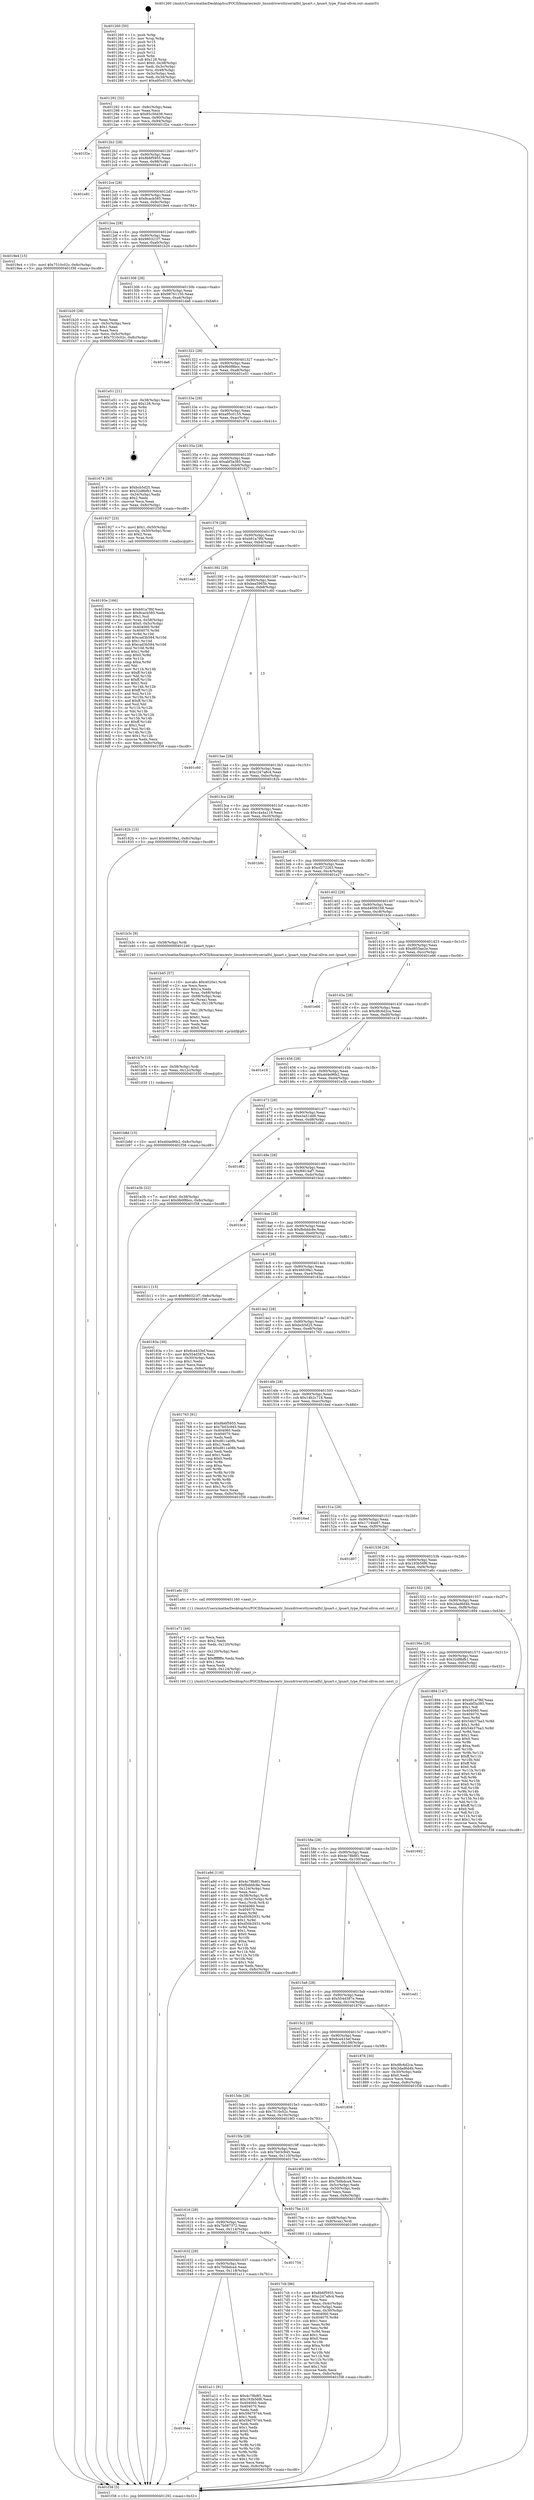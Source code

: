 digraph "0x401260" {
  label = "0x401260 (/mnt/c/Users/mathe/Desktop/tcc/POCII/binaries/extr_linuxdriversttyserialfsl_lpuart.c_lpuart_type_Final-ollvm.out::main(0))"
  labelloc = "t"
  node[shape=record]

  Entry [label="",width=0.3,height=0.3,shape=circle,fillcolor=black,style=filled]
  "0x401292" [label="{
     0x401292 [32]\l
     | [instrs]\l
     &nbsp;&nbsp;0x401292 \<+6\>: mov -0x8c(%rbp),%eax\l
     &nbsp;&nbsp;0x401298 \<+2\>: mov %eax,%ecx\l
     &nbsp;&nbsp;0x40129a \<+6\>: sub $0x85c56d38,%ecx\l
     &nbsp;&nbsp;0x4012a0 \<+6\>: mov %eax,-0x90(%rbp)\l
     &nbsp;&nbsp;0x4012a6 \<+6\>: mov %ecx,-0x94(%rbp)\l
     &nbsp;&nbsp;0x4012ac \<+6\>: je 0000000000401f2e \<main+0xcce\>\l
  }"]
  "0x401f2e" [label="{
     0x401f2e\l
  }", style=dashed]
  "0x4012b2" [label="{
     0x4012b2 [28]\l
     | [instrs]\l
     &nbsp;&nbsp;0x4012b2 \<+5\>: jmp 00000000004012b7 \<main+0x57\>\l
     &nbsp;&nbsp;0x4012b7 \<+6\>: mov -0x90(%rbp),%eax\l
     &nbsp;&nbsp;0x4012bd \<+5\>: sub $0x8b6f5955,%eax\l
     &nbsp;&nbsp;0x4012c2 \<+6\>: mov %eax,-0x98(%rbp)\l
     &nbsp;&nbsp;0x4012c8 \<+6\>: je 0000000000401e81 \<main+0xc21\>\l
  }"]
  Exit [label="",width=0.3,height=0.3,shape=circle,fillcolor=black,style=filled,peripheries=2]
  "0x401e81" [label="{
     0x401e81\l
  }", style=dashed]
  "0x4012ce" [label="{
     0x4012ce [28]\l
     | [instrs]\l
     &nbsp;&nbsp;0x4012ce \<+5\>: jmp 00000000004012d3 \<main+0x73\>\l
     &nbsp;&nbsp;0x4012d3 \<+6\>: mov -0x90(%rbp),%eax\l
     &nbsp;&nbsp;0x4012d9 \<+5\>: sub $0x8cacb585,%eax\l
     &nbsp;&nbsp;0x4012de \<+6\>: mov %eax,-0x9c(%rbp)\l
     &nbsp;&nbsp;0x4012e4 \<+6\>: je 00000000004019e4 \<main+0x784\>\l
  }"]
  "0x401b8d" [label="{
     0x401b8d [15]\l
     | [instrs]\l
     &nbsp;&nbsp;0x401b8d \<+10\>: movl $0xdd4e96b2,-0x8c(%rbp)\l
     &nbsp;&nbsp;0x401b97 \<+5\>: jmp 0000000000401f38 \<main+0xcd8\>\l
  }"]
  "0x4019e4" [label="{
     0x4019e4 [15]\l
     | [instrs]\l
     &nbsp;&nbsp;0x4019e4 \<+10\>: movl $0x7510c02c,-0x8c(%rbp)\l
     &nbsp;&nbsp;0x4019ee \<+5\>: jmp 0000000000401f38 \<main+0xcd8\>\l
  }"]
  "0x4012ea" [label="{
     0x4012ea [28]\l
     | [instrs]\l
     &nbsp;&nbsp;0x4012ea \<+5\>: jmp 00000000004012ef \<main+0x8f\>\l
     &nbsp;&nbsp;0x4012ef \<+6\>: mov -0x90(%rbp),%eax\l
     &nbsp;&nbsp;0x4012f5 \<+5\>: sub $0x980321f7,%eax\l
     &nbsp;&nbsp;0x4012fa \<+6\>: mov %eax,-0xa0(%rbp)\l
     &nbsp;&nbsp;0x401300 \<+6\>: je 0000000000401b20 \<main+0x8c0\>\l
  }"]
  "0x401b7e" [label="{
     0x401b7e [15]\l
     | [instrs]\l
     &nbsp;&nbsp;0x401b7e \<+4\>: mov -0x58(%rbp),%rdi\l
     &nbsp;&nbsp;0x401b82 \<+6\>: mov %eax,-0x12c(%rbp)\l
     &nbsp;&nbsp;0x401b88 \<+5\>: call 0000000000401030 \<free@plt\>\l
     | [calls]\l
     &nbsp;&nbsp;0x401030 \{1\} (unknown)\l
  }"]
  "0x401b20" [label="{
     0x401b20 [28]\l
     | [instrs]\l
     &nbsp;&nbsp;0x401b20 \<+2\>: xor %eax,%eax\l
     &nbsp;&nbsp;0x401b22 \<+3\>: mov -0x5c(%rbp),%ecx\l
     &nbsp;&nbsp;0x401b25 \<+3\>: sub $0x1,%eax\l
     &nbsp;&nbsp;0x401b28 \<+2\>: sub %eax,%ecx\l
     &nbsp;&nbsp;0x401b2a \<+3\>: mov %ecx,-0x5c(%rbp)\l
     &nbsp;&nbsp;0x401b2d \<+10\>: movl $0x7510c02c,-0x8c(%rbp)\l
     &nbsp;&nbsp;0x401b37 \<+5\>: jmp 0000000000401f38 \<main+0xcd8\>\l
  }"]
  "0x401306" [label="{
     0x401306 [28]\l
     | [instrs]\l
     &nbsp;&nbsp;0x401306 \<+5\>: jmp 000000000040130b \<main+0xab\>\l
     &nbsp;&nbsp;0x40130b \<+6\>: mov -0x90(%rbp),%eax\l
     &nbsp;&nbsp;0x401311 \<+5\>: sub $0x98761150,%eax\l
     &nbsp;&nbsp;0x401316 \<+6\>: mov %eax,-0xa4(%rbp)\l
     &nbsp;&nbsp;0x40131c \<+6\>: je 0000000000401da6 \<main+0xb46\>\l
  }"]
  "0x401b45" [label="{
     0x401b45 [57]\l
     | [instrs]\l
     &nbsp;&nbsp;0x401b45 \<+10\>: movabs $0x4020e1,%rdi\l
     &nbsp;&nbsp;0x401b4f \<+2\>: xor %ecx,%ecx\l
     &nbsp;&nbsp;0x401b51 \<+5\>: mov $0x1a,%edx\l
     &nbsp;&nbsp;0x401b56 \<+4\>: mov %rax,-0x68(%rbp)\l
     &nbsp;&nbsp;0x401b5a \<+4\>: mov -0x68(%rbp),%rax\l
     &nbsp;&nbsp;0x401b5e \<+3\>: movsbl (%rax),%eax\l
     &nbsp;&nbsp;0x401b61 \<+6\>: mov %edx,-0x128(%rbp)\l
     &nbsp;&nbsp;0x401b67 \<+1\>: cltd\l
     &nbsp;&nbsp;0x401b68 \<+6\>: mov -0x128(%rbp),%esi\l
     &nbsp;&nbsp;0x401b6e \<+2\>: idiv %esi\l
     &nbsp;&nbsp;0x401b70 \<+3\>: sub $0x61,%ecx\l
     &nbsp;&nbsp;0x401b73 \<+2\>: sub %ecx,%edx\l
     &nbsp;&nbsp;0x401b75 \<+2\>: mov %edx,%esi\l
     &nbsp;&nbsp;0x401b77 \<+2\>: mov $0x0,%al\l
     &nbsp;&nbsp;0x401b79 \<+5\>: call 0000000000401040 \<printf@plt\>\l
     | [calls]\l
     &nbsp;&nbsp;0x401040 \{1\} (unknown)\l
  }"]
  "0x401da6" [label="{
     0x401da6\l
  }", style=dashed]
  "0x401322" [label="{
     0x401322 [28]\l
     | [instrs]\l
     &nbsp;&nbsp;0x401322 \<+5\>: jmp 0000000000401327 \<main+0xc7\>\l
     &nbsp;&nbsp;0x401327 \<+6\>: mov -0x90(%rbp),%eax\l
     &nbsp;&nbsp;0x40132d \<+5\>: sub $0x9b0f8bcc,%eax\l
     &nbsp;&nbsp;0x401332 \<+6\>: mov %eax,-0xa8(%rbp)\l
     &nbsp;&nbsp;0x401338 \<+6\>: je 0000000000401e51 \<main+0xbf1\>\l
  }"]
  "0x401a9d" [label="{
     0x401a9d [116]\l
     | [instrs]\l
     &nbsp;&nbsp;0x401a9d \<+5\>: mov $0x4c78b8f1,%ecx\l
     &nbsp;&nbsp;0x401aa2 \<+5\>: mov $0xfbdddc8e,%edx\l
     &nbsp;&nbsp;0x401aa7 \<+6\>: mov -0x124(%rbp),%esi\l
     &nbsp;&nbsp;0x401aad \<+3\>: imul %eax,%esi\l
     &nbsp;&nbsp;0x401ab0 \<+4\>: mov -0x58(%rbp),%rdi\l
     &nbsp;&nbsp;0x401ab4 \<+4\>: movslq -0x5c(%rbp),%r8\l
     &nbsp;&nbsp;0x401ab8 \<+4\>: mov %esi,(%rdi,%r8,4)\l
     &nbsp;&nbsp;0x401abc \<+7\>: mov 0x404060,%eax\l
     &nbsp;&nbsp;0x401ac3 \<+7\>: mov 0x404070,%esi\l
     &nbsp;&nbsp;0x401aca \<+3\>: mov %eax,%r9d\l
     &nbsp;&nbsp;0x401acd \<+7\>: add $0xd50b2931,%r9d\l
     &nbsp;&nbsp;0x401ad4 \<+4\>: sub $0x1,%r9d\l
     &nbsp;&nbsp;0x401ad8 \<+7\>: sub $0xd50b2931,%r9d\l
     &nbsp;&nbsp;0x401adf \<+4\>: imul %r9d,%eax\l
     &nbsp;&nbsp;0x401ae3 \<+3\>: and $0x1,%eax\l
     &nbsp;&nbsp;0x401ae6 \<+3\>: cmp $0x0,%eax\l
     &nbsp;&nbsp;0x401ae9 \<+4\>: sete %r10b\l
     &nbsp;&nbsp;0x401aed \<+3\>: cmp $0xa,%esi\l
     &nbsp;&nbsp;0x401af0 \<+4\>: setl %r11b\l
     &nbsp;&nbsp;0x401af4 \<+3\>: mov %r10b,%bl\l
     &nbsp;&nbsp;0x401af7 \<+3\>: and %r11b,%bl\l
     &nbsp;&nbsp;0x401afa \<+3\>: xor %r11b,%r10b\l
     &nbsp;&nbsp;0x401afd \<+3\>: or %r10b,%bl\l
     &nbsp;&nbsp;0x401b00 \<+3\>: test $0x1,%bl\l
     &nbsp;&nbsp;0x401b03 \<+3\>: cmovne %edx,%ecx\l
     &nbsp;&nbsp;0x401b06 \<+6\>: mov %ecx,-0x8c(%rbp)\l
     &nbsp;&nbsp;0x401b0c \<+5\>: jmp 0000000000401f38 \<main+0xcd8\>\l
  }"]
  "0x401e51" [label="{
     0x401e51 [21]\l
     | [instrs]\l
     &nbsp;&nbsp;0x401e51 \<+3\>: mov -0x38(%rbp),%eax\l
     &nbsp;&nbsp;0x401e54 \<+7\>: add $0x128,%rsp\l
     &nbsp;&nbsp;0x401e5b \<+1\>: pop %rbx\l
     &nbsp;&nbsp;0x401e5c \<+2\>: pop %r12\l
     &nbsp;&nbsp;0x401e5e \<+2\>: pop %r13\l
     &nbsp;&nbsp;0x401e60 \<+2\>: pop %r14\l
     &nbsp;&nbsp;0x401e62 \<+2\>: pop %r15\l
     &nbsp;&nbsp;0x401e64 \<+1\>: pop %rbp\l
     &nbsp;&nbsp;0x401e65 \<+1\>: ret\l
  }"]
  "0x40133e" [label="{
     0x40133e [28]\l
     | [instrs]\l
     &nbsp;&nbsp;0x40133e \<+5\>: jmp 0000000000401343 \<main+0xe3\>\l
     &nbsp;&nbsp;0x401343 \<+6\>: mov -0x90(%rbp),%eax\l
     &nbsp;&nbsp;0x401349 \<+5\>: sub $0xa95c0155,%eax\l
     &nbsp;&nbsp;0x40134e \<+6\>: mov %eax,-0xac(%rbp)\l
     &nbsp;&nbsp;0x401354 \<+6\>: je 0000000000401674 \<main+0x414\>\l
  }"]
  "0x401a71" [label="{
     0x401a71 [44]\l
     | [instrs]\l
     &nbsp;&nbsp;0x401a71 \<+2\>: xor %ecx,%ecx\l
     &nbsp;&nbsp;0x401a73 \<+5\>: mov $0x2,%edx\l
     &nbsp;&nbsp;0x401a78 \<+6\>: mov %edx,-0x120(%rbp)\l
     &nbsp;&nbsp;0x401a7e \<+1\>: cltd\l
     &nbsp;&nbsp;0x401a7f \<+6\>: mov -0x120(%rbp),%esi\l
     &nbsp;&nbsp;0x401a85 \<+2\>: idiv %esi\l
     &nbsp;&nbsp;0x401a87 \<+6\>: imul $0xfffffffe,%edx,%edx\l
     &nbsp;&nbsp;0x401a8d \<+3\>: sub $0x1,%ecx\l
     &nbsp;&nbsp;0x401a90 \<+2\>: sub %ecx,%edx\l
     &nbsp;&nbsp;0x401a92 \<+6\>: mov %edx,-0x124(%rbp)\l
     &nbsp;&nbsp;0x401a98 \<+5\>: call 0000000000401160 \<next_i\>\l
     | [calls]\l
     &nbsp;&nbsp;0x401160 \{1\} (/mnt/c/Users/mathe/Desktop/tcc/POCII/binaries/extr_linuxdriversttyserialfsl_lpuart.c_lpuart_type_Final-ollvm.out::next_i)\l
  }"]
  "0x401674" [label="{
     0x401674 [30]\l
     | [instrs]\l
     &nbsp;&nbsp;0x401674 \<+5\>: mov $0xbcb5d25,%eax\l
     &nbsp;&nbsp;0x401679 \<+5\>: mov $0x32d8bfb1,%ecx\l
     &nbsp;&nbsp;0x40167e \<+3\>: mov -0x34(%rbp),%edx\l
     &nbsp;&nbsp;0x401681 \<+3\>: cmp $0x2,%edx\l
     &nbsp;&nbsp;0x401684 \<+3\>: cmovne %ecx,%eax\l
     &nbsp;&nbsp;0x401687 \<+6\>: mov %eax,-0x8c(%rbp)\l
     &nbsp;&nbsp;0x40168d \<+5\>: jmp 0000000000401f38 \<main+0xcd8\>\l
  }"]
  "0x40135a" [label="{
     0x40135a [28]\l
     | [instrs]\l
     &nbsp;&nbsp;0x40135a \<+5\>: jmp 000000000040135f \<main+0xff\>\l
     &nbsp;&nbsp;0x40135f \<+6\>: mov -0x90(%rbp),%eax\l
     &nbsp;&nbsp;0x401365 \<+5\>: sub $0xabf3a385,%eax\l
     &nbsp;&nbsp;0x40136a \<+6\>: mov %eax,-0xb0(%rbp)\l
     &nbsp;&nbsp;0x401370 \<+6\>: je 0000000000401927 \<main+0x6c7\>\l
  }"]
  "0x401f38" [label="{
     0x401f38 [5]\l
     | [instrs]\l
     &nbsp;&nbsp;0x401f38 \<+5\>: jmp 0000000000401292 \<main+0x32\>\l
  }"]
  "0x401260" [label="{
     0x401260 [50]\l
     | [instrs]\l
     &nbsp;&nbsp;0x401260 \<+1\>: push %rbp\l
     &nbsp;&nbsp;0x401261 \<+3\>: mov %rsp,%rbp\l
     &nbsp;&nbsp;0x401264 \<+2\>: push %r15\l
     &nbsp;&nbsp;0x401266 \<+2\>: push %r14\l
     &nbsp;&nbsp;0x401268 \<+2\>: push %r13\l
     &nbsp;&nbsp;0x40126a \<+2\>: push %r12\l
     &nbsp;&nbsp;0x40126c \<+1\>: push %rbx\l
     &nbsp;&nbsp;0x40126d \<+7\>: sub $0x128,%rsp\l
     &nbsp;&nbsp;0x401274 \<+7\>: movl $0x0,-0x38(%rbp)\l
     &nbsp;&nbsp;0x40127b \<+3\>: mov %edi,-0x3c(%rbp)\l
     &nbsp;&nbsp;0x40127e \<+4\>: mov %rsi,-0x48(%rbp)\l
     &nbsp;&nbsp;0x401282 \<+3\>: mov -0x3c(%rbp),%edi\l
     &nbsp;&nbsp;0x401285 \<+3\>: mov %edi,-0x34(%rbp)\l
     &nbsp;&nbsp;0x401288 \<+10\>: movl $0xa95c0155,-0x8c(%rbp)\l
  }"]
  "0x40164e" [label="{
     0x40164e\l
  }", style=dashed]
  "0x401927" [label="{
     0x401927 [23]\l
     | [instrs]\l
     &nbsp;&nbsp;0x401927 \<+7\>: movl $0x1,-0x50(%rbp)\l
     &nbsp;&nbsp;0x40192e \<+4\>: movslq -0x50(%rbp),%rax\l
     &nbsp;&nbsp;0x401932 \<+4\>: shl $0x2,%rax\l
     &nbsp;&nbsp;0x401936 \<+3\>: mov %rax,%rdi\l
     &nbsp;&nbsp;0x401939 \<+5\>: call 0000000000401050 \<malloc@plt\>\l
     | [calls]\l
     &nbsp;&nbsp;0x401050 \{1\} (unknown)\l
  }"]
  "0x401376" [label="{
     0x401376 [28]\l
     | [instrs]\l
     &nbsp;&nbsp;0x401376 \<+5\>: jmp 000000000040137b \<main+0x11b\>\l
     &nbsp;&nbsp;0x40137b \<+6\>: mov -0x90(%rbp),%eax\l
     &nbsp;&nbsp;0x401381 \<+5\>: sub $0xb91a7f6f,%eax\l
     &nbsp;&nbsp;0x401386 \<+6\>: mov %eax,-0xb4(%rbp)\l
     &nbsp;&nbsp;0x40138c \<+6\>: je 0000000000401ea0 \<main+0xc40\>\l
  }"]
  "0x401a11" [label="{
     0x401a11 [91]\l
     | [instrs]\l
     &nbsp;&nbsp;0x401a11 \<+5\>: mov $0x4c78b8f1,%eax\l
     &nbsp;&nbsp;0x401a16 \<+5\>: mov $0x193b56f6,%ecx\l
     &nbsp;&nbsp;0x401a1b \<+7\>: mov 0x404060,%edx\l
     &nbsp;&nbsp;0x401a22 \<+7\>: mov 0x404070,%esi\l
     &nbsp;&nbsp;0x401a29 \<+2\>: mov %edx,%edi\l
     &nbsp;&nbsp;0x401a2b \<+6\>: sub $0x59d79744,%edi\l
     &nbsp;&nbsp;0x401a31 \<+3\>: sub $0x1,%edi\l
     &nbsp;&nbsp;0x401a34 \<+6\>: add $0x59d79744,%edi\l
     &nbsp;&nbsp;0x401a3a \<+3\>: imul %edi,%edx\l
     &nbsp;&nbsp;0x401a3d \<+3\>: and $0x1,%edx\l
     &nbsp;&nbsp;0x401a40 \<+3\>: cmp $0x0,%edx\l
     &nbsp;&nbsp;0x401a43 \<+4\>: sete %r8b\l
     &nbsp;&nbsp;0x401a47 \<+3\>: cmp $0xa,%esi\l
     &nbsp;&nbsp;0x401a4a \<+4\>: setl %r9b\l
     &nbsp;&nbsp;0x401a4e \<+3\>: mov %r8b,%r10b\l
     &nbsp;&nbsp;0x401a51 \<+3\>: and %r9b,%r10b\l
     &nbsp;&nbsp;0x401a54 \<+3\>: xor %r9b,%r8b\l
     &nbsp;&nbsp;0x401a57 \<+3\>: or %r8b,%r10b\l
     &nbsp;&nbsp;0x401a5a \<+4\>: test $0x1,%r10b\l
     &nbsp;&nbsp;0x401a5e \<+3\>: cmovne %ecx,%eax\l
     &nbsp;&nbsp;0x401a61 \<+6\>: mov %eax,-0x8c(%rbp)\l
     &nbsp;&nbsp;0x401a67 \<+5\>: jmp 0000000000401f38 \<main+0xcd8\>\l
  }"]
  "0x401ea0" [label="{
     0x401ea0\l
  }", style=dashed]
  "0x401392" [label="{
     0x401392 [28]\l
     | [instrs]\l
     &nbsp;&nbsp;0x401392 \<+5\>: jmp 0000000000401397 \<main+0x137\>\l
     &nbsp;&nbsp;0x401397 \<+6\>: mov -0x90(%rbp),%eax\l
     &nbsp;&nbsp;0x40139d \<+5\>: sub $0xbea5965b,%eax\l
     &nbsp;&nbsp;0x4013a2 \<+6\>: mov %eax,-0xb8(%rbp)\l
     &nbsp;&nbsp;0x4013a8 \<+6\>: je 0000000000401c60 \<main+0xa00\>\l
  }"]
  "0x401632" [label="{
     0x401632 [28]\l
     | [instrs]\l
     &nbsp;&nbsp;0x401632 \<+5\>: jmp 0000000000401637 \<main+0x3d7\>\l
     &nbsp;&nbsp;0x401637 \<+6\>: mov -0x90(%rbp),%eax\l
     &nbsp;&nbsp;0x40163d \<+5\>: sub $0x7b0bdca4,%eax\l
     &nbsp;&nbsp;0x401642 \<+6\>: mov %eax,-0x118(%rbp)\l
     &nbsp;&nbsp;0x401648 \<+6\>: je 0000000000401a11 \<main+0x7b1\>\l
  }"]
  "0x401c60" [label="{
     0x401c60\l
  }", style=dashed]
  "0x4013ae" [label="{
     0x4013ae [28]\l
     | [instrs]\l
     &nbsp;&nbsp;0x4013ae \<+5\>: jmp 00000000004013b3 \<main+0x153\>\l
     &nbsp;&nbsp;0x4013b3 \<+6\>: mov -0x90(%rbp),%eax\l
     &nbsp;&nbsp;0x4013b9 \<+5\>: sub $0xc247a8c4,%eax\l
     &nbsp;&nbsp;0x4013be \<+6\>: mov %eax,-0xbc(%rbp)\l
     &nbsp;&nbsp;0x4013c4 \<+6\>: je 000000000040182b \<main+0x5cb\>\l
  }"]
  "0x401754" [label="{
     0x401754\l
  }", style=dashed]
  "0x40182b" [label="{
     0x40182b [15]\l
     | [instrs]\l
     &nbsp;&nbsp;0x40182b \<+10\>: movl $0x46039a1,-0x8c(%rbp)\l
     &nbsp;&nbsp;0x401835 \<+5\>: jmp 0000000000401f38 \<main+0xcd8\>\l
  }"]
  "0x4013ca" [label="{
     0x4013ca [28]\l
     | [instrs]\l
     &nbsp;&nbsp;0x4013ca \<+5\>: jmp 00000000004013cf \<main+0x16f\>\l
     &nbsp;&nbsp;0x4013cf \<+6\>: mov -0x90(%rbp),%eax\l
     &nbsp;&nbsp;0x4013d5 \<+5\>: sub $0xc4a4a119,%eax\l
     &nbsp;&nbsp;0x4013da \<+6\>: mov %eax,-0xc0(%rbp)\l
     &nbsp;&nbsp;0x4013e0 \<+6\>: je 0000000000401b9c \<main+0x93c\>\l
  }"]
  "0x40193e" [label="{
     0x40193e [166]\l
     | [instrs]\l
     &nbsp;&nbsp;0x40193e \<+5\>: mov $0xb91a7f6f,%ecx\l
     &nbsp;&nbsp;0x401943 \<+5\>: mov $0x8cacb585,%edx\l
     &nbsp;&nbsp;0x401948 \<+3\>: mov $0x1,%sil\l
     &nbsp;&nbsp;0x40194b \<+4\>: mov %rax,-0x58(%rbp)\l
     &nbsp;&nbsp;0x40194f \<+7\>: movl $0x0,-0x5c(%rbp)\l
     &nbsp;&nbsp;0x401956 \<+8\>: mov 0x404060,%r8d\l
     &nbsp;&nbsp;0x40195e \<+8\>: mov 0x404070,%r9d\l
     &nbsp;&nbsp;0x401966 \<+3\>: mov %r8d,%r10d\l
     &nbsp;&nbsp;0x401969 \<+7\>: add $0xcad3b584,%r10d\l
     &nbsp;&nbsp;0x401970 \<+4\>: sub $0x1,%r10d\l
     &nbsp;&nbsp;0x401974 \<+7\>: sub $0xcad3b584,%r10d\l
     &nbsp;&nbsp;0x40197b \<+4\>: imul %r10d,%r8d\l
     &nbsp;&nbsp;0x40197f \<+4\>: and $0x1,%r8d\l
     &nbsp;&nbsp;0x401983 \<+4\>: cmp $0x0,%r8d\l
     &nbsp;&nbsp;0x401987 \<+4\>: sete %r11b\l
     &nbsp;&nbsp;0x40198b \<+4\>: cmp $0xa,%r9d\l
     &nbsp;&nbsp;0x40198f \<+3\>: setl %bl\l
     &nbsp;&nbsp;0x401992 \<+3\>: mov %r11b,%r14b\l
     &nbsp;&nbsp;0x401995 \<+4\>: xor $0xff,%r14b\l
     &nbsp;&nbsp;0x401999 \<+3\>: mov %bl,%r15b\l
     &nbsp;&nbsp;0x40199c \<+4\>: xor $0xff,%r15b\l
     &nbsp;&nbsp;0x4019a0 \<+4\>: xor $0x1,%sil\l
     &nbsp;&nbsp;0x4019a4 \<+3\>: mov %r14b,%r12b\l
     &nbsp;&nbsp;0x4019a7 \<+4\>: and $0xff,%r12b\l
     &nbsp;&nbsp;0x4019ab \<+3\>: and %sil,%r11b\l
     &nbsp;&nbsp;0x4019ae \<+3\>: mov %r15b,%r13b\l
     &nbsp;&nbsp;0x4019b1 \<+4\>: and $0xff,%r13b\l
     &nbsp;&nbsp;0x4019b5 \<+3\>: and %sil,%bl\l
     &nbsp;&nbsp;0x4019b8 \<+3\>: or %r11b,%r12b\l
     &nbsp;&nbsp;0x4019bb \<+3\>: or %bl,%r13b\l
     &nbsp;&nbsp;0x4019be \<+3\>: xor %r13b,%r12b\l
     &nbsp;&nbsp;0x4019c1 \<+3\>: or %r15b,%r14b\l
     &nbsp;&nbsp;0x4019c4 \<+4\>: xor $0xff,%r14b\l
     &nbsp;&nbsp;0x4019c8 \<+4\>: or $0x1,%sil\l
     &nbsp;&nbsp;0x4019cc \<+3\>: and %sil,%r14b\l
     &nbsp;&nbsp;0x4019cf \<+3\>: or %r14b,%r12b\l
     &nbsp;&nbsp;0x4019d2 \<+4\>: test $0x1,%r12b\l
     &nbsp;&nbsp;0x4019d6 \<+3\>: cmovne %edx,%ecx\l
     &nbsp;&nbsp;0x4019d9 \<+6\>: mov %ecx,-0x8c(%rbp)\l
     &nbsp;&nbsp;0x4019df \<+5\>: jmp 0000000000401f38 \<main+0xcd8\>\l
  }"]
  "0x401b9c" [label="{
     0x401b9c\l
  }", style=dashed]
  "0x4013e6" [label="{
     0x4013e6 [28]\l
     | [instrs]\l
     &nbsp;&nbsp;0x4013e6 \<+5\>: jmp 00000000004013eb \<main+0x18b\>\l
     &nbsp;&nbsp;0x4013eb \<+6\>: mov -0x90(%rbp),%eax\l
     &nbsp;&nbsp;0x4013f1 \<+5\>: sub $0xcf272263,%eax\l
     &nbsp;&nbsp;0x4013f6 \<+6\>: mov %eax,-0xc4(%rbp)\l
     &nbsp;&nbsp;0x4013fc \<+6\>: je 0000000000401e27 \<main+0xbc7\>\l
  }"]
  "0x4017cb" [label="{
     0x4017cb [96]\l
     | [instrs]\l
     &nbsp;&nbsp;0x4017cb \<+5\>: mov $0x8b6f5955,%ecx\l
     &nbsp;&nbsp;0x4017d0 \<+5\>: mov $0xc247a8c4,%edx\l
     &nbsp;&nbsp;0x4017d5 \<+2\>: xor %esi,%esi\l
     &nbsp;&nbsp;0x4017d7 \<+3\>: mov %eax,-0x4c(%rbp)\l
     &nbsp;&nbsp;0x4017da \<+3\>: mov -0x4c(%rbp),%eax\l
     &nbsp;&nbsp;0x4017dd \<+3\>: mov %eax,-0x30(%rbp)\l
     &nbsp;&nbsp;0x4017e0 \<+7\>: mov 0x404060,%eax\l
     &nbsp;&nbsp;0x4017e7 \<+8\>: mov 0x404070,%r8d\l
     &nbsp;&nbsp;0x4017ef \<+3\>: sub $0x1,%esi\l
     &nbsp;&nbsp;0x4017f2 \<+3\>: mov %eax,%r9d\l
     &nbsp;&nbsp;0x4017f5 \<+3\>: add %esi,%r9d\l
     &nbsp;&nbsp;0x4017f8 \<+4\>: imul %r9d,%eax\l
     &nbsp;&nbsp;0x4017fc \<+3\>: and $0x1,%eax\l
     &nbsp;&nbsp;0x4017ff \<+3\>: cmp $0x0,%eax\l
     &nbsp;&nbsp;0x401802 \<+4\>: sete %r10b\l
     &nbsp;&nbsp;0x401806 \<+4\>: cmp $0xa,%r8d\l
     &nbsp;&nbsp;0x40180a \<+4\>: setl %r11b\l
     &nbsp;&nbsp;0x40180e \<+3\>: mov %r10b,%bl\l
     &nbsp;&nbsp;0x401811 \<+3\>: and %r11b,%bl\l
     &nbsp;&nbsp;0x401814 \<+3\>: xor %r11b,%r10b\l
     &nbsp;&nbsp;0x401817 \<+3\>: or %r10b,%bl\l
     &nbsp;&nbsp;0x40181a \<+3\>: test $0x1,%bl\l
     &nbsp;&nbsp;0x40181d \<+3\>: cmovne %edx,%ecx\l
     &nbsp;&nbsp;0x401820 \<+6\>: mov %ecx,-0x8c(%rbp)\l
     &nbsp;&nbsp;0x401826 \<+5\>: jmp 0000000000401f38 \<main+0xcd8\>\l
  }"]
  "0x401e27" [label="{
     0x401e27\l
  }", style=dashed]
  "0x401402" [label="{
     0x401402 [28]\l
     | [instrs]\l
     &nbsp;&nbsp;0x401402 \<+5\>: jmp 0000000000401407 \<main+0x1a7\>\l
     &nbsp;&nbsp;0x401407 \<+6\>: mov -0x90(%rbp),%eax\l
     &nbsp;&nbsp;0x40140d \<+5\>: sub $0xd460b168,%eax\l
     &nbsp;&nbsp;0x401412 \<+6\>: mov %eax,-0xc8(%rbp)\l
     &nbsp;&nbsp;0x401418 \<+6\>: je 0000000000401b3c \<main+0x8dc\>\l
  }"]
  "0x401616" [label="{
     0x401616 [28]\l
     | [instrs]\l
     &nbsp;&nbsp;0x401616 \<+5\>: jmp 000000000040161b \<main+0x3bb\>\l
     &nbsp;&nbsp;0x40161b \<+6\>: mov -0x90(%rbp),%eax\l
     &nbsp;&nbsp;0x401621 \<+5\>: sub $0x7b087372,%eax\l
     &nbsp;&nbsp;0x401626 \<+6\>: mov %eax,-0x114(%rbp)\l
     &nbsp;&nbsp;0x40162c \<+6\>: je 0000000000401754 \<main+0x4f4\>\l
  }"]
  "0x401b3c" [label="{
     0x401b3c [9]\l
     | [instrs]\l
     &nbsp;&nbsp;0x401b3c \<+4\>: mov -0x58(%rbp),%rdi\l
     &nbsp;&nbsp;0x401b40 \<+5\>: call 0000000000401240 \<lpuart_type\>\l
     | [calls]\l
     &nbsp;&nbsp;0x401240 \{1\} (/mnt/c/Users/mathe/Desktop/tcc/POCII/binaries/extr_linuxdriversttyserialfsl_lpuart.c_lpuart_type_Final-ollvm.out::lpuart_type)\l
  }"]
  "0x40141e" [label="{
     0x40141e [28]\l
     | [instrs]\l
     &nbsp;&nbsp;0x40141e \<+5\>: jmp 0000000000401423 \<main+0x1c3\>\l
     &nbsp;&nbsp;0x401423 \<+6\>: mov -0x90(%rbp),%eax\l
     &nbsp;&nbsp;0x401429 \<+5\>: sub $0xd855ae2e,%eax\l
     &nbsp;&nbsp;0x40142e \<+6\>: mov %eax,-0xcc(%rbp)\l
     &nbsp;&nbsp;0x401434 \<+6\>: je 0000000000401e66 \<main+0xc06\>\l
  }"]
  "0x4017be" [label="{
     0x4017be [13]\l
     | [instrs]\l
     &nbsp;&nbsp;0x4017be \<+4\>: mov -0x48(%rbp),%rax\l
     &nbsp;&nbsp;0x4017c2 \<+4\>: mov 0x8(%rax),%rdi\l
     &nbsp;&nbsp;0x4017c6 \<+5\>: call 0000000000401060 \<atoi@plt\>\l
     | [calls]\l
     &nbsp;&nbsp;0x401060 \{1\} (unknown)\l
  }"]
  "0x401e66" [label="{
     0x401e66\l
  }", style=dashed]
  "0x40143a" [label="{
     0x40143a [28]\l
     | [instrs]\l
     &nbsp;&nbsp;0x40143a \<+5\>: jmp 000000000040143f \<main+0x1df\>\l
     &nbsp;&nbsp;0x40143f \<+6\>: mov -0x90(%rbp),%eax\l
     &nbsp;&nbsp;0x401445 \<+5\>: sub $0xd8c6d2ca,%eax\l
     &nbsp;&nbsp;0x40144a \<+6\>: mov %eax,-0xd0(%rbp)\l
     &nbsp;&nbsp;0x401450 \<+6\>: je 0000000000401e18 \<main+0xbb8\>\l
  }"]
  "0x4015fa" [label="{
     0x4015fa [28]\l
     | [instrs]\l
     &nbsp;&nbsp;0x4015fa \<+5\>: jmp 00000000004015ff \<main+0x39f\>\l
     &nbsp;&nbsp;0x4015ff \<+6\>: mov -0x90(%rbp),%eax\l
     &nbsp;&nbsp;0x401605 \<+5\>: sub $0x7b03c945,%eax\l
     &nbsp;&nbsp;0x40160a \<+6\>: mov %eax,-0x110(%rbp)\l
     &nbsp;&nbsp;0x401610 \<+6\>: je 00000000004017be \<main+0x55e\>\l
  }"]
  "0x401e18" [label="{
     0x401e18\l
  }", style=dashed]
  "0x401456" [label="{
     0x401456 [28]\l
     | [instrs]\l
     &nbsp;&nbsp;0x401456 \<+5\>: jmp 000000000040145b \<main+0x1fb\>\l
     &nbsp;&nbsp;0x40145b \<+6\>: mov -0x90(%rbp),%eax\l
     &nbsp;&nbsp;0x401461 \<+5\>: sub $0xdd4e96b2,%eax\l
     &nbsp;&nbsp;0x401466 \<+6\>: mov %eax,-0xd4(%rbp)\l
     &nbsp;&nbsp;0x40146c \<+6\>: je 0000000000401e3b \<main+0xbdb\>\l
  }"]
  "0x4019f3" [label="{
     0x4019f3 [30]\l
     | [instrs]\l
     &nbsp;&nbsp;0x4019f3 \<+5\>: mov $0xd460b168,%eax\l
     &nbsp;&nbsp;0x4019f8 \<+5\>: mov $0x7b0bdca4,%ecx\l
     &nbsp;&nbsp;0x4019fd \<+3\>: mov -0x5c(%rbp),%edx\l
     &nbsp;&nbsp;0x401a00 \<+3\>: cmp -0x50(%rbp),%edx\l
     &nbsp;&nbsp;0x401a03 \<+3\>: cmovl %ecx,%eax\l
     &nbsp;&nbsp;0x401a06 \<+6\>: mov %eax,-0x8c(%rbp)\l
     &nbsp;&nbsp;0x401a0c \<+5\>: jmp 0000000000401f38 \<main+0xcd8\>\l
  }"]
  "0x401e3b" [label="{
     0x401e3b [22]\l
     | [instrs]\l
     &nbsp;&nbsp;0x401e3b \<+7\>: movl $0x0,-0x38(%rbp)\l
     &nbsp;&nbsp;0x401e42 \<+10\>: movl $0x9b0f8bcc,-0x8c(%rbp)\l
     &nbsp;&nbsp;0x401e4c \<+5\>: jmp 0000000000401f38 \<main+0xcd8\>\l
  }"]
  "0x401472" [label="{
     0x401472 [28]\l
     | [instrs]\l
     &nbsp;&nbsp;0x401472 \<+5\>: jmp 0000000000401477 \<main+0x217\>\l
     &nbsp;&nbsp;0x401477 \<+6\>: mov -0x90(%rbp),%eax\l
     &nbsp;&nbsp;0x40147d \<+5\>: sub $0xe3a51dd6,%eax\l
     &nbsp;&nbsp;0x401482 \<+6\>: mov %eax,-0xd8(%rbp)\l
     &nbsp;&nbsp;0x401488 \<+6\>: je 0000000000401d82 \<main+0xb22\>\l
  }"]
  "0x4015de" [label="{
     0x4015de [28]\l
     | [instrs]\l
     &nbsp;&nbsp;0x4015de \<+5\>: jmp 00000000004015e3 \<main+0x383\>\l
     &nbsp;&nbsp;0x4015e3 \<+6\>: mov -0x90(%rbp),%eax\l
     &nbsp;&nbsp;0x4015e9 \<+5\>: sub $0x7510c02c,%eax\l
     &nbsp;&nbsp;0x4015ee \<+6\>: mov %eax,-0x10c(%rbp)\l
     &nbsp;&nbsp;0x4015f4 \<+6\>: je 00000000004019f3 \<main+0x793\>\l
  }"]
  "0x401d82" [label="{
     0x401d82\l
  }", style=dashed]
  "0x40148e" [label="{
     0x40148e [28]\l
     | [instrs]\l
     &nbsp;&nbsp;0x40148e \<+5\>: jmp 0000000000401493 \<main+0x233\>\l
     &nbsp;&nbsp;0x401493 \<+6\>: mov -0x90(%rbp),%eax\l
     &nbsp;&nbsp;0x401499 \<+5\>: sub $0xf6814af7,%eax\l
     &nbsp;&nbsp;0x40149e \<+6\>: mov %eax,-0xdc(%rbp)\l
     &nbsp;&nbsp;0x4014a4 \<+6\>: je 0000000000401bcd \<main+0x96d\>\l
  }"]
  "0x401858" [label="{
     0x401858\l
  }", style=dashed]
  "0x401bcd" [label="{
     0x401bcd\l
  }", style=dashed]
  "0x4014aa" [label="{
     0x4014aa [28]\l
     | [instrs]\l
     &nbsp;&nbsp;0x4014aa \<+5\>: jmp 00000000004014af \<main+0x24f\>\l
     &nbsp;&nbsp;0x4014af \<+6\>: mov -0x90(%rbp),%eax\l
     &nbsp;&nbsp;0x4014b5 \<+5\>: sub $0xfbdddc8e,%eax\l
     &nbsp;&nbsp;0x4014ba \<+6\>: mov %eax,-0xe0(%rbp)\l
     &nbsp;&nbsp;0x4014c0 \<+6\>: je 0000000000401b11 \<main+0x8b1\>\l
  }"]
  "0x4015c2" [label="{
     0x4015c2 [28]\l
     | [instrs]\l
     &nbsp;&nbsp;0x4015c2 \<+5\>: jmp 00000000004015c7 \<main+0x367\>\l
     &nbsp;&nbsp;0x4015c7 \<+6\>: mov -0x90(%rbp),%eax\l
     &nbsp;&nbsp;0x4015cd \<+5\>: sub $0x6ce433ef,%eax\l
     &nbsp;&nbsp;0x4015d2 \<+6\>: mov %eax,-0x108(%rbp)\l
     &nbsp;&nbsp;0x4015d8 \<+6\>: je 0000000000401858 \<main+0x5f8\>\l
  }"]
  "0x401b11" [label="{
     0x401b11 [15]\l
     | [instrs]\l
     &nbsp;&nbsp;0x401b11 \<+10\>: movl $0x980321f7,-0x8c(%rbp)\l
     &nbsp;&nbsp;0x401b1b \<+5\>: jmp 0000000000401f38 \<main+0xcd8\>\l
  }"]
  "0x4014c6" [label="{
     0x4014c6 [28]\l
     | [instrs]\l
     &nbsp;&nbsp;0x4014c6 \<+5\>: jmp 00000000004014cb \<main+0x26b\>\l
     &nbsp;&nbsp;0x4014cb \<+6\>: mov -0x90(%rbp),%eax\l
     &nbsp;&nbsp;0x4014d1 \<+5\>: sub $0x46039a1,%eax\l
     &nbsp;&nbsp;0x4014d6 \<+6\>: mov %eax,-0xe4(%rbp)\l
     &nbsp;&nbsp;0x4014dc \<+6\>: je 000000000040183a \<main+0x5da\>\l
  }"]
  "0x401876" [label="{
     0x401876 [30]\l
     | [instrs]\l
     &nbsp;&nbsp;0x401876 \<+5\>: mov $0xd8c6d2ca,%eax\l
     &nbsp;&nbsp;0x40187b \<+5\>: mov $0x2dad6d4b,%ecx\l
     &nbsp;&nbsp;0x401880 \<+3\>: mov -0x30(%rbp),%edx\l
     &nbsp;&nbsp;0x401883 \<+3\>: cmp $0x0,%edx\l
     &nbsp;&nbsp;0x401886 \<+3\>: cmove %ecx,%eax\l
     &nbsp;&nbsp;0x401889 \<+6\>: mov %eax,-0x8c(%rbp)\l
     &nbsp;&nbsp;0x40188f \<+5\>: jmp 0000000000401f38 \<main+0xcd8\>\l
  }"]
  "0x40183a" [label="{
     0x40183a [30]\l
     | [instrs]\l
     &nbsp;&nbsp;0x40183a \<+5\>: mov $0x6ce433ef,%eax\l
     &nbsp;&nbsp;0x40183f \<+5\>: mov $0x554d387e,%ecx\l
     &nbsp;&nbsp;0x401844 \<+3\>: mov -0x30(%rbp),%edx\l
     &nbsp;&nbsp;0x401847 \<+3\>: cmp $0x1,%edx\l
     &nbsp;&nbsp;0x40184a \<+3\>: cmovl %ecx,%eax\l
     &nbsp;&nbsp;0x40184d \<+6\>: mov %eax,-0x8c(%rbp)\l
     &nbsp;&nbsp;0x401853 \<+5\>: jmp 0000000000401f38 \<main+0xcd8\>\l
  }"]
  "0x4014e2" [label="{
     0x4014e2 [28]\l
     | [instrs]\l
     &nbsp;&nbsp;0x4014e2 \<+5\>: jmp 00000000004014e7 \<main+0x287\>\l
     &nbsp;&nbsp;0x4014e7 \<+6\>: mov -0x90(%rbp),%eax\l
     &nbsp;&nbsp;0x4014ed \<+5\>: sub $0xbcb5d25,%eax\l
     &nbsp;&nbsp;0x4014f2 \<+6\>: mov %eax,-0xe8(%rbp)\l
     &nbsp;&nbsp;0x4014f8 \<+6\>: je 0000000000401763 \<main+0x503\>\l
  }"]
  "0x4015a6" [label="{
     0x4015a6 [28]\l
     | [instrs]\l
     &nbsp;&nbsp;0x4015a6 \<+5\>: jmp 00000000004015ab \<main+0x34b\>\l
     &nbsp;&nbsp;0x4015ab \<+6\>: mov -0x90(%rbp),%eax\l
     &nbsp;&nbsp;0x4015b1 \<+5\>: sub $0x554d387e,%eax\l
     &nbsp;&nbsp;0x4015b6 \<+6\>: mov %eax,-0x104(%rbp)\l
     &nbsp;&nbsp;0x4015bc \<+6\>: je 0000000000401876 \<main+0x616\>\l
  }"]
  "0x401763" [label="{
     0x401763 [91]\l
     | [instrs]\l
     &nbsp;&nbsp;0x401763 \<+5\>: mov $0x8b6f5955,%eax\l
     &nbsp;&nbsp;0x401768 \<+5\>: mov $0x7b03c945,%ecx\l
     &nbsp;&nbsp;0x40176d \<+7\>: mov 0x404060,%edx\l
     &nbsp;&nbsp;0x401774 \<+7\>: mov 0x404070,%esi\l
     &nbsp;&nbsp;0x40177b \<+2\>: mov %edx,%edi\l
     &nbsp;&nbsp;0x40177d \<+6\>: sub $0xd811a08b,%edi\l
     &nbsp;&nbsp;0x401783 \<+3\>: sub $0x1,%edi\l
     &nbsp;&nbsp;0x401786 \<+6\>: add $0xd811a08b,%edi\l
     &nbsp;&nbsp;0x40178c \<+3\>: imul %edi,%edx\l
     &nbsp;&nbsp;0x40178f \<+3\>: and $0x1,%edx\l
     &nbsp;&nbsp;0x401792 \<+3\>: cmp $0x0,%edx\l
     &nbsp;&nbsp;0x401795 \<+4\>: sete %r8b\l
     &nbsp;&nbsp;0x401799 \<+3\>: cmp $0xa,%esi\l
     &nbsp;&nbsp;0x40179c \<+4\>: setl %r9b\l
     &nbsp;&nbsp;0x4017a0 \<+3\>: mov %r8b,%r10b\l
     &nbsp;&nbsp;0x4017a3 \<+3\>: and %r9b,%r10b\l
     &nbsp;&nbsp;0x4017a6 \<+3\>: xor %r9b,%r8b\l
     &nbsp;&nbsp;0x4017a9 \<+3\>: or %r8b,%r10b\l
     &nbsp;&nbsp;0x4017ac \<+4\>: test $0x1,%r10b\l
     &nbsp;&nbsp;0x4017b0 \<+3\>: cmovne %ecx,%eax\l
     &nbsp;&nbsp;0x4017b3 \<+6\>: mov %eax,-0x8c(%rbp)\l
     &nbsp;&nbsp;0x4017b9 \<+5\>: jmp 0000000000401f38 \<main+0xcd8\>\l
  }"]
  "0x4014fe" [label="{
     0x4014fe [28]\l
     | [instrs]\l
     &nbsp;&nbsp;0x4014fe \<+5\>: jmp 0000000000401503 \<main+0x2a3\>\l
     &nbsp;&nbsp;0x401503 \<+6\>: mov -0x90(%rbp),%eax\l
     &nbsp;&nbsp;0x401509 \<+5\>: sub $0x14b2c718,%eax\l
     &nbsp;&nbsp;0x40150e \<+6\>: mov %eax,-0xec(%rbp)\l
     &nbsp;&nbsp;0x401514 \<+6\>: je 00000000004016ed \<main+0x48d\>\l
  }"]
  "0x401ed1" [label="{
     0x401ed1\l
  }", style=dashed]
  "0x4016ed" [label="{
     0x4016ed\l
  }", style=dashed]
  "0x40151a" [label="{
     0x40151a [28]\l
     | [instrs]\l
     &nbsp;&nbsp;0x40151a \<+5\>: jmp 000000000040151f \<main+0x2bf\>\l
     &nbsp;&nbsp;0x40151f \<+6\>: mov -0x90(%rbp),%eax\l
     &nbsp;&nbsp;0x401525 \<+5\>: sub $0x1714be67,%eax\l
     &nbsp;&nbsp;0x40152a \<+6\>: mov %eax,-0xf0(%rbp)\l
     &nbsp;&nbsp;0x401530 \<+6\>: je 0000000000401d07 \<main+0xaa7\>\l
  }"]
  "0x40158a" [label="{
     0x40158a [28]\l
     | [instrs]\l
     &nbsp;&nbsp;0x40158a \<+5\>: jmp 000000000040158f \<main+0x32f\>\l
     &nbsp;&nbsp;0x40158f \<+6\>: mov -0x90(%rbp),%eax\l
     &nbsp;&nbsp;0x401595 \<+5\>: sub $0x4c78b8f1,%eax\l
     &nbsp;&nbsp;0x40159a \<+6\>: mov %eax,-0x100(%rbp)\l
     &nbsp;&nbsp;0x4015a0 \<+6\>: je 0000000000401ed1 \<main+0xc71\>\l
  }"]
  "0x401d07" [label="{
     0x401d07\l
  }", style=dashed]
  "0x401536" [label="{
     0x401536 [28]\l
     | [instrs]\l
     &nbsp;&nbsp;0x401536 \<+5\>: jmp 000000000040153b \<main+0x2db\>\l
     &nbsp;&nbsp;0x40153b \<+6\>: mov -0x90(%rbp),%eax\l
     &nbsp;&nbsp;0x401541 \<+5\>: sub $0x193b56f6,%eax\l
     &nbsp;&nbsp;0x401546 \<+6\>: mov %eax,-0xf4(%rbp)\l
     &nbsp;&nbsp;0x40154c \<+6\>: je 0000000000401a6c \<main+0x80c\>\l
  }"]
  "0x401692" [label="{
     0x401692\l
  }", style=dashed]
  "0x401a6c" [label="{
     0x401a6c [5]\l
     | [instrs]\l
     &nbsp;&nbsp;0x401a6c \<+5\>: call 0000000000401160 \<next_i\>\l
     | [calls]\l
     &nbsp;&nbsp;0x401160 \{1\} (/mnt/c/Users/mathe/Desktop/tcc/POCII/binaries/extr_linuxdriversttyserialfsl_lpuart.c_lpuart_type_Final-ollvm.out::next_i)\l
  }"]
  "0x401552" [label="{
     0x401552 [28]\l
     | [instrs]\l
     &nbsp;&nbsp;0x401552 \<+5\>: jmp 0000000000401557 \<main+0x2f7\>\l
     &nbsp;&nbsp;0x401557 \<+6\>: mov -0x90(%rbp),%eax\l
     &nbsp;&nbsp;0x40155d \<+5\>: sub $0x2dad6d4b,%eax\l
     &nbsp;&nbsp;0x401562 \<+6\>: mov %eax,-0xf8(%rbp)\l
     &nbsp;&nbsp;0x401568 \<+6\>: je 0000000000401894 \<main+0x634\>\l
  }"]
  "0x40156e" [label="{
     0x40156e [28]\l
     | [instrs]\l
     &nbsp;&nbsp;0x40156e \<+5\>: jmp 0000000000401573 \<main+0x313\>\l
     &nbsp;&nbsp;0x401573 \<+6\>: mov -0x90(%rbp),%eax\l
     &nbsp;&nbsp;0x401579 \<+5\>: sub $0x32d8bfb1,%eax\l
     &nbsp;&nbsp;0x40157e \<+6\>: mov %eax,-0xfc(%rbp)\l
     &nbsp;&nbsp;0x401584 \<+6\>: je 0000000000401692 \<main+0x432\>\l
  }"]
  "0x401894" [label="{
     0x401894 [147]\l
     | [instrs]\l
     &nbsp;&nbsp;0x401894 \<+5\>: mov $0xb91a7f6f,%eax\l
     &nbsp;&nbsp;0x401899 \<+5\>: mov $0xabf3a385,%ecx\l
     &nbsp;&nbsp;0x40189e \<+2\>: mov $0x1,%dl\l
     &nbsp;&nbsp;0x4018a0 \<+7\>: mov 0x404060,%esi\l
     &nbsp;&nbsp;0x4018a7 \<+7\>: mov 0x404070,%edi\l
     &nbsp;&nbsp;0x4018ae \<+3\>: mov %esi,%r8d\l
     &nbsp;&nbsp;0x4018b1 \<+7\>: add $0x54b37ba3,%r8d\l
     &nbsp;&nbsp;0x4018b8 \<+4\>: sub $0x1,%r8d\l
     &nbsp;&nbsp;0x4018bc \<+7\>: sub $0x54b37ba3,%r8d\l
     &nbsp;&nbsp;0x4018c3 \<+4\>: imul %r8d,%esi\l
     &nbsp;&nbsp;0x4018c7 \<+3\>: and $0x1,%esi\l
     &nbsp;&nbsp;0x4018ca \<+3\>: cmp $0x0,%esi\l
     &nbsp;&nbsp;0x4018cd \<+4\>: sete %r9b\l
     &nbsp;&nbsp;0x4018d1 \<+3\>: cmp $0xa,%edi\l
     &nbsp;&nbsp;0x4018d4 \<+4\>: setl %r10b\l
     &nbsp;&nbsp;0x4018d8 \<+3\>: mov %r9b,%r11b\l
     &nbsp;&nbsp;0x4018db \<+4\>: xor $0xff,%r11b\l
     &nbsp;&nbsp;0x4018df \<+3\>: mov %r10b,%bl\l
     &nbsp;&nbsp;0x4018e2 \<+3\>: xor $0xff,%bl\l
     &nbsp;&nbsp;0x4018e5 \<+3\>: xor $0x0,%dl\l
     &nbsp;&nbsp;0x4018e8 \<+3\>: mov %r11b,%r14b\l
     &nbsp;&nbsp;0x4018eb \<+4\>: and $0x0,%r14b\l
     &nbsp;&nbsp;0x4018ef \<+3\>: and %dl,%r9b\l
     &nbsp;&nbsp;0x4018f2 \<+3\>: mov %bl,%r15b\l
     &nbsp;&nbsp;0x4018f5 \<+4\>: and $0x0,%r15b\l
     &nbsp;&nbsp;0x4018f9 \<+3\>: and %dl,%r10b\l
     &nbsp;&nbsp;0x4018fc \<+3\>: or %r9b,%r14b\l
     &nbsp;&nbsp;0x4018ff \<+3\>: or %r10b,%r15b\l
     &nbsp;&nbsp;0x401902 \<+3\>: xor %r15b,%r14b\l
     &nbsp;&nbsp;0x401905 \<+3\>: or %bl,%r11b\l
     &nbsp;&nbsp;0x401908 \<+4\>: xor $0xff,%r11b\l
     &nbsp;&nbsp;0x40190c \<+3\>: or $0x0,%dl\l
     &nbsp;&nbsp;0x40190f \<+3\>: and %dl,%r11b\l
     &nbsp;&nbsp;0x401912 \<+3\>: or %r11b,%r14b\l
     &nbsp;&nbsp;0x401915 \<+4\>: test $0x1,%r14b\l
     &nbsp;&nbsp;0x401919 \<+3\>: cmovne %ecx,%eax\l
     &nbsp;&nbsp;0x40191c \<+6\>: mov %eax,-0x8c(%rbp)\l
     &nbsp;&nbsp;0x401922 \<+5\>: jmp 0000000000401f38 \<main+0xcd8\>\l
  }"]
  Entry -> "0x401260" [label=" 1"]
  "0x401292" -> "0x401f2e" [label=" 0"]
  "0x401292" -> "0x4012b2" [label=" 18"]
  "0x401e51" -> Exit [label=" 1"]
  "0x4012b2" -> "0x401e81" [label=" 0"]
  "0x4012b2" -> "0x4012ce" [label=" 18"]
  "0x401e3b" -> "0x401f38" [label=" 1"]
  "0x4012ce" -> "0x4019e4" [label=" 1"]
  "0x4012ce" -> "0x4012ea" [label=" 17"]
  "0x401b8d" -> "0x401f38" [label=" 1"]
  "0x4012ea" -> "0x401b20" [label=" 1"]
  "0x4012ea" -> "0x401306" [label=" 16"]
  "0x401b7e" -> "0x401b8d" [label=" 1"]
  "0x401306" -> "0x401da6" [label=" 0"]
  "0x401306" -> "0x401322" [label=" 16"]
  "0x401b45" -> "0x401b7e" [label=" 1"]
  "0x401322" -> "0x401e51" [label=" 1"]
  "0x401322" -> "0x40133e" [label=" 15"]
  "0x401b3c" -> "0x401b45" [label=" 1"]
  "0x40133e" -> "0x401674" [label=" 1"]
  "0x40133e" -> "0x40135a" [label=" 14"]
  "0x401674" -> "0x401f38" [label=" 1"]
  "0x401260" -> "0x401292" [label=" 1"]
  "0x401f38" -> "0x401292" [label=" 17"]
  "0x401b20" -> "0x401f38" [label=" 1"]
  "0x40135a" -> "0x401927" [label=" 1"]
  "0x40135a" -> "0x401376" [label=" 13"]
  "0x401b11" -> "0x401f38" [label=" 1"]
  "0x401376" -> "0x401ea0" [label=" 0"]
  "0x401376" -> "0x401392" [label=" 13"]
  "0x401a9d" -> "0x401f38" [label=" 1"]
  "0x401392" -> "0x401c60" [label=" 0"]
  "0x401392" -> "0x4013ae" [label=" 13"]
  "0x401a6c" -> "0x401a71" [label=" 1"]
  "0x4013ae" -> "0x40182b" [label=" 1"]
  "0x4013ae" -> "0x4013ca" [label=" 12"]
  "0x401a11" -> "0x401f38" [label=" 1"]
  "0x4013ca" -> "0x401b9c" [label=" 0"]
  "0x4013ca" -> "0x4013e6" [label=" 12"]
  "0x401632" -> "0x401a11" [label=" 1"]
  "0x4013e6" -> "0x401e27" [label=" 0"]
  "0x4013e6" -> "0x401402" [label=" 12"]
  "0x401a71" -> "0x401a9d" [label=" 1"]
  "0x401402" -> "0x401b3c" [label=" 1"]
  "0x401402" -> "0x40141e" [label=" 11"]
  "0x401616" -> "0x401632" [label=" 1"]
  "0x40141e" -> "0x401e66" [label=" 0"]
  "0x40141e" -> "0x40143a" [label=" 11"]
  "0x401616" -> "0x401754" [label=" 0"]
  "0x40143a" -> "0x401e18" [label=" 0"]
  "0x40143a" -> "0x401456" [label=" 11"]
  "0x4019f3" -> "0x401f38" [label=" 2"]
  "0x401456" -> "0x401e3b" [label=" 1"]
  "0x401456" -> "0x401472" [label=" 10"]
  "0x4019e4" -> "0x401f38" [label=" 1"]
  "0x401472" -> "0x401d82" [label=" 0"]
  "0x401472" -> "0x40148e" [label=" 10"]
  "0x401927" -> "0x40193e" [label=" 1"]
  "0x40148e" -> "0x401bcd" [label=" 0"]
  "0x40148e" -> "0x4014aa" [label=" 10"]
  "0x401894" -> "0x401f38" [label=" 1"]
  "0x4014aa" -> "0x401b11" [label=" 1"]
  "0x4014aa" -> "0x4014c6" [label=" 9"]
  "0x40183a" -> "0x401f38" [label=" 1"]
  "0x4014c6" -> "0x40183a" [label=" 1"]
  "0x4014c6" -> "0x4014e2" [label=" 8"]
  "0x40182b" -> "0x401f38" [label=" 1"]
  "0x4014e2" -> "0x401763" [label=" 1"]
  "0x4014e2" -> "0x4014fe" [label=" 7"]
  "0x401763" -> "0x401f38" [label=" 1"]
  "0x4017be" -> "0x4017cb" [label=" 1"]
  "0x4014fe" -> "0x4016ed" [label=" 0"]
  "0x4014fe" -> "0x40151a" [label=" 7"]
  "0x4015fa" -> "0x401616" [label=" 1"]
  "0x40151a" -> "0x401d07" [label=" 0"]
  "0x40151a" -> "0x401536" [label=" 7"]
  "0x401632" -> "0x40164e" [label=" 0"]
  "0x401536" -> "0x401a6c" [label=" 1"]
  "0x401536" -> "0x401552" [label=" 6"]
  "0x4015de" -> "0x4015fa" [label=" 2"]
  "0x401552" -> "0x401894" [label=" 1"]
  "0x401552" -> "0x40156e" [label=" 5"]
  "0x4015de" -> "0x4019f3" [label=" 2"]
  "0x40156e" -> "0x401692" [label=" 0"]
  "0x40156e" -> "0x40158a" [label=" 5"]
  "0x4015fa" -> "0x4017be" [label=" 1"]
  "0x40158a" -> "0x401ed1" [label=" 0"]
  "0x40158a" -> "0x4015a6" [label=" 5"]
  "0x4017cb" -> "0x401f38" [label=" 1"]
  "0x4015a6" -> "0x401876" [label=" 1"]
  "0x4015a6" -> "0x4015c2" [label=" 4"]
  "0x401876" -> "0x401f38" [label=" 1"]
  "0x4015c2" -> "0x401858" [label=" 0"]
  "0x4015c2" -> "0x4015de" [label=" 4"]
  "0x40193e" -> "0x401f38" [label=" 1"]
}
